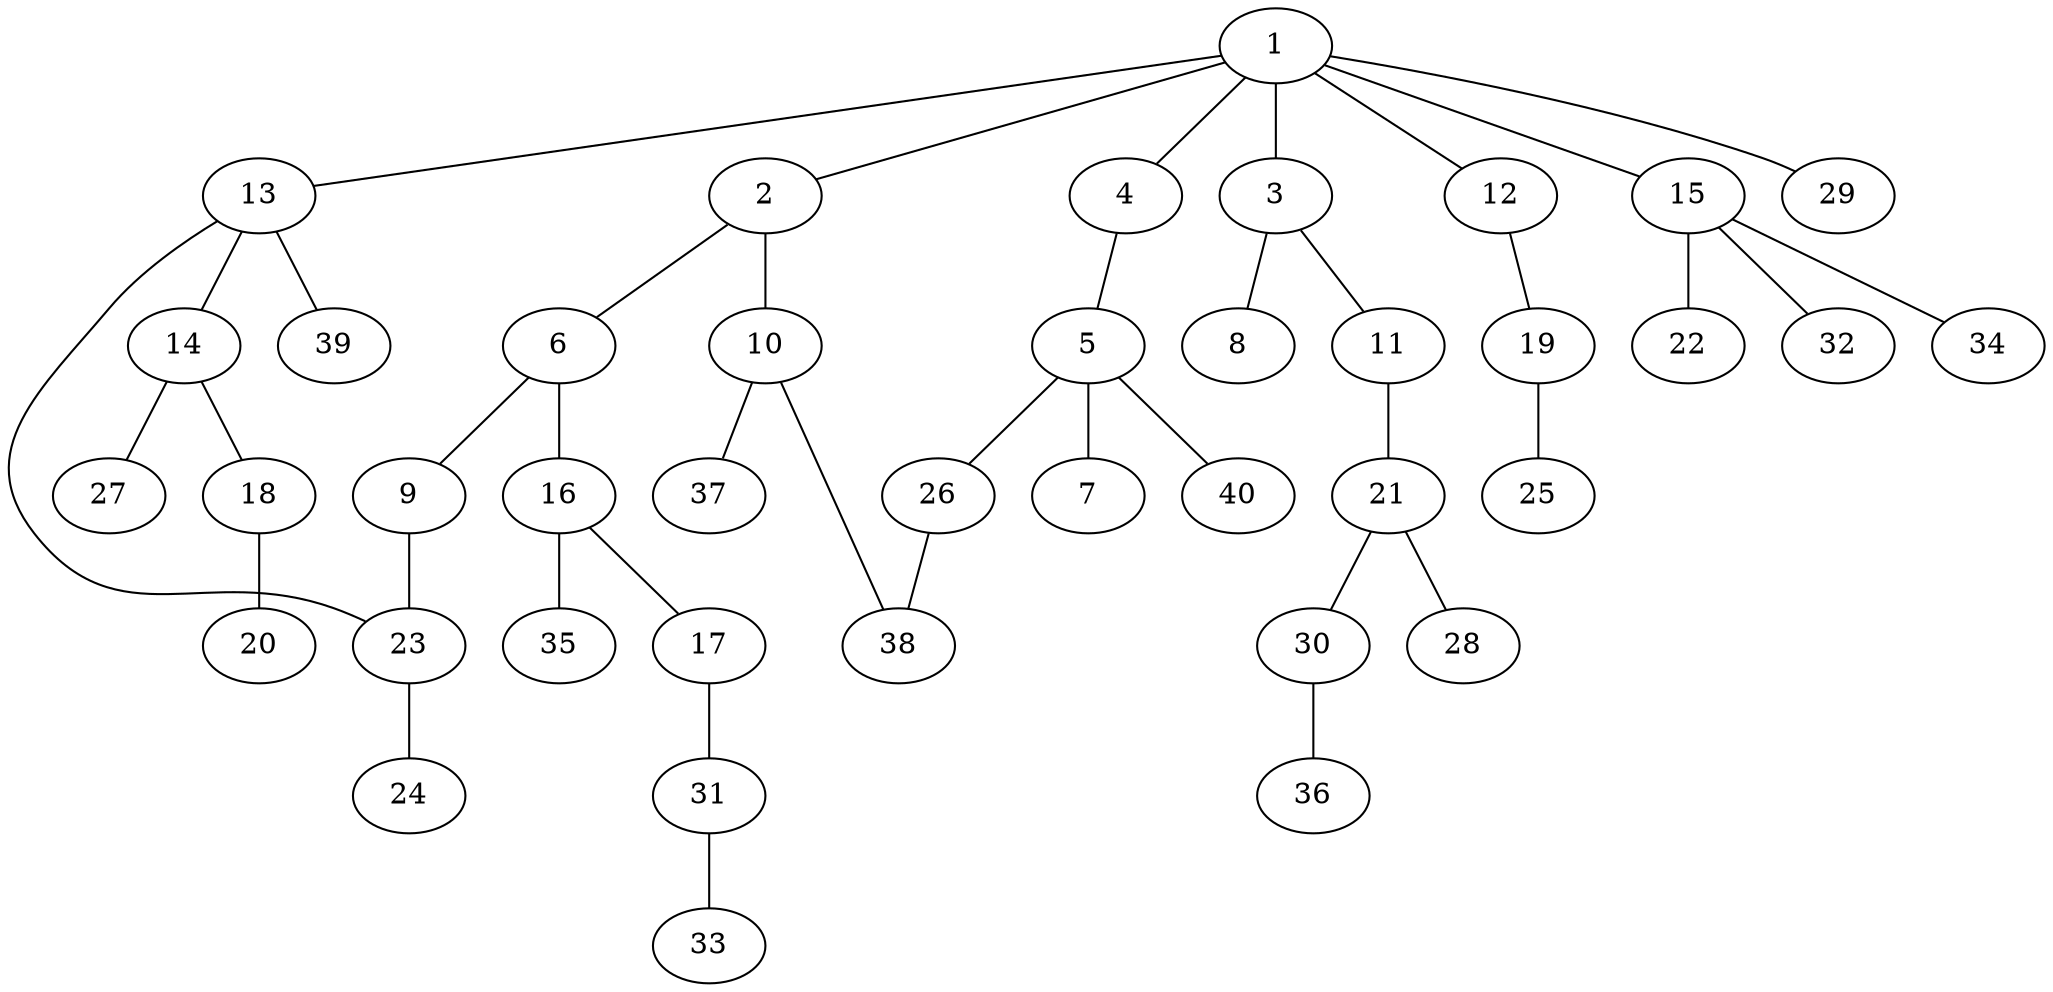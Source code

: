 graph graphname {1--2
1--3
1--4
1--12
1--13
1--15
1--29
2--6
2--10
3--8
3--11
4--5
5--7
5--26
5--40
6--9
6--16
9--23
10--37
10--38
11--21
12--19
13--14
13--23
13--39
14--18
14--27
15--22
15--32
15--34
16--17
16--35
17--31
18--20
19--25
21--28
21--30
23--24
26--38
30--36
31--33
}